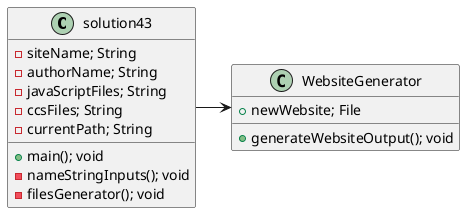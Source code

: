 @startuml

solution43->WebsiteGenerator

class solution43

class solution43 {
-siteName; String
-authorName; String
-javaScriptFiles; String
-ccsFiles; String
-currentPath; String

+main(); void
-nameStringInputs(); void
-filesGenerator(); void

}

class WebsiteGenerator{
+newWebsite; File

+generateWebsiteOutput(); void

}

@enduml